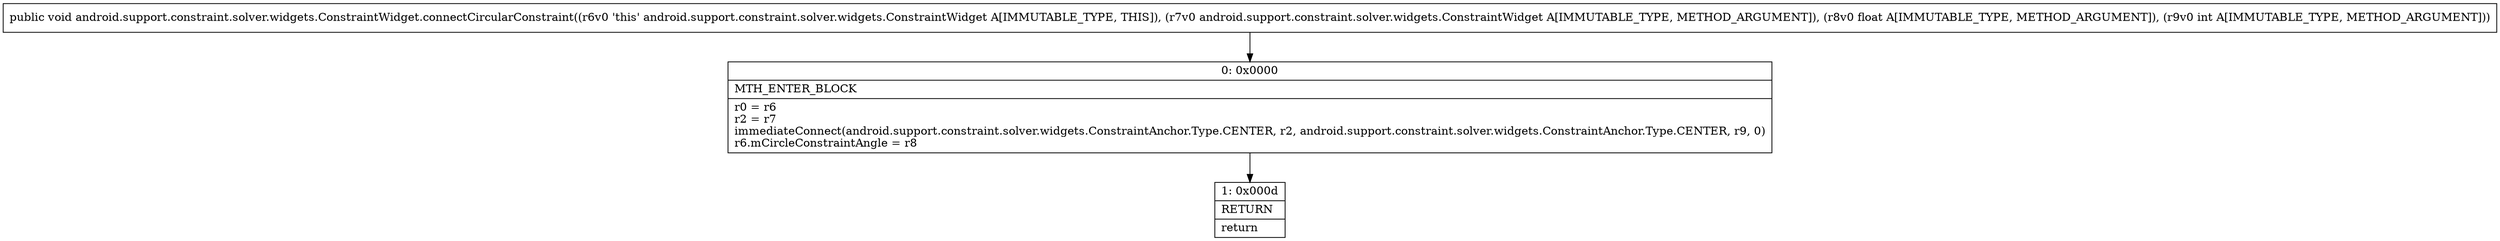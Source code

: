 digraph "CFG forandroid.support.constraint.solver.widgets.ConstraintWidget.connectCircularConstraint(Landroid\/support\/constraint\/solver\/widgets\/ConstraintWidget;FI)V" {
Node_0 [shape=record,label="{0\:\ 0x0000|MTH_ENTER_BLOCK\l|r0 = r6\lr2 = r7\limmediateConnect(android.support.constraint.solver.widgets.ConstraintAnchor.Type.CENTER, r2, android.support.constraint.solver.widgets.ConstraintAnchor.Type.CENTER, r9, 0)\lr6.mCircleConstraintAngle = r8\l}"];
Node_1 [shape=record,label="{1\:\ 0x000d|RETURN\l|return\l}"];
MethodNode[shape=record,label="{public void android.support.constraint.solver.widgets.ConstraintWidget.connectCircularConstraint((r6v0 'this' android.support.constraint.solver.widgets.ConstraintWidget A[IMMUTABLE_TYPE, THIS]), (r7v0 android.support.constraint.solver.widgets.ConstraintWidget A[IMMUTABLE_TYPE, METHOD_ARGUMENT]), (r8v0 float A[IMMUTABLE_TYPE, METHOD_ARGUMENT]), (r9v0 int A[IMMUTABLE_TYPE, METHOD_ARGUMENT])) }"];
MethodNode -> Node_0;
Node_0 -> Node_1;
}

